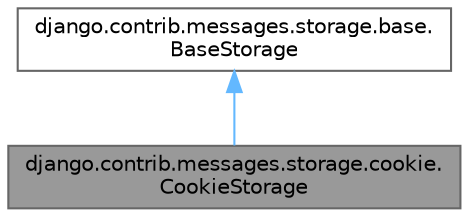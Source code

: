 digraph "django.contrib.messages.storage.cookie.CookieStorage"
{
 // LATEX_PDF_SIZE
  bgcolor="transparent";
  edge [fontname=Helvetica,fontsize=10,labelfontname=Helvetica,labelfontsize=10];
  node [fontname=Helvetica,fontsize=10,shape=box,height=0.2,width=0.4];
  Node1 [id="Node000001",label="django.contrib.messages.storage.cookie.\lCookieStorage",height=0.2,width=0.4,color="gray40", fillcolor="grey60", style="filled", fontcolor="black",tooltip=" "];
  Node2 -> Node1 [id="edge2_Node000001_Node000002",dir="back",color="steelblue1",style="solid",tooltip=" "];
  Node2 [id="Node000002",label="django.contrib.messages.storage.base.\lBaseStorage",height=0.2,width=0.4,color="gray40", fillcolor="white", style="filled",URL="$classdjango_1_1contrib_1_1messages_1_1storage_1_1base_1_1BaseStorage.html",tooltip=" "];
}
